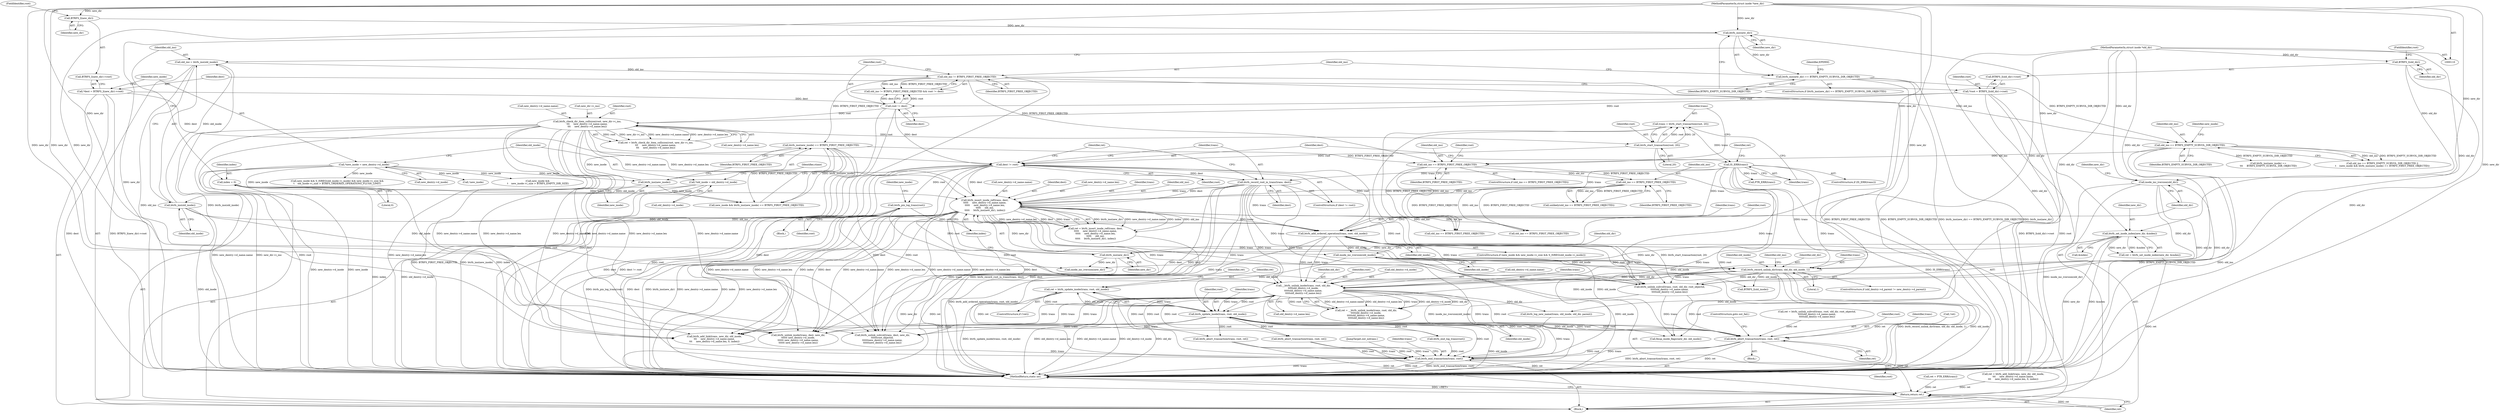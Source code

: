 digraph "0_linux_9c52057c698fb96f8f07e7a4bcf4801a092bda89_0@API" {
"1000465" [label="(Call,ret = btrfs_update_inode(trans, root, old_inode))"];
"1000467" [label="(Call,btrfs_update_inode(trans, root, old_inode))"];
"1000445" [label="(Call,__btrfs_unlink_inode(trans, root, old_dir,\n\t\t\t\t\told_dentry->d_inode,\n\t\t\t\t\told_dentry->d_name.name,\n\t\t\t\t\told_dentry->d_name.len))"];
"1000286" [label="(Call,IS_ERR(trans))"];
"1000280" [label="(Call,trans = btrfs_start_transaction(root, 20))"];
"1000282" [label="(Call,btrfs_start_transaction(root, 20))"];
"1000209" [label="(Call,btrfs_check_dir_item_collision(root, new_dir->i_ino,\n\t\t\t     new_dentry->d_name.name,\n\t\t\t     new_dentry->d_name.len))"];
"1000171" [label="(Call,root != dest)"];
"1000118" [label="(Call,*root = BTRFS_I(old_dir)->root)"];
"1000125" [label="(Call,*dest = BTRFS_I(new_dir)->root)"];
"1000298" [label="(Call,btrfs_record_root_in_trans(trans, dest))"];
"1000295" [label="(Call,dest != root)"];
"1000403" [label="(Call,btrfs_record_unlink_dir(trans, old_dir, old_inode, 1))"];
"1000329" [label="(Call,btrfs_insert_inode_ref(trans, dest,\n\t\t\t\t\t     new_dentry->d_name.name,\n\t\t\t\t\t     new_dentry->d_name.len,\n\t\t\t\t\t     old_ino,\n\t\t\t\t\t     btrfs_ino(new_dir), index))"];
"1000312" [label="(Call,old_ino == BTRFS_FIRST_FREE_OBJECTID)"];
"1000270" [label="(Call,old_ino == BTRFS_FIRST_FREE_OBJECTID)"];
"1000179" [label="(Call,old_ino == BTRFS_EMPTY_SUBVOL_DIR_OBJECTID)"];
"1000168" [label="(Call,old_ino != BTRFS_FIRST_FREE_OBJECTID)"];
"1000154" [label="(Call,old_ino = btrfs_ino(old_inode))"];
"1000156" [label="(Call,btrfs_ino(old_inode))"];
"1000138" [label="(Call,*old_inode = old_dentry->d_inode)"];
"1000159" [label="(Call,btrfs_ino(new_dir) == BTRFS_EMPTY_SUBVOL_DIR_OBJECTID)"];
"1000160" [label="(Call,btrfs_ino(new_dir))"];
"1000128" [label="(Call,BTRFS_I(new_dir))"];
"1000113" [label="(MethodParameterIn,struct inode *new_dir)"];
"1000184" [label="(Call,btrfs_ino(new_inode) == BTRFS_FIRST_FREE_OBJECTID)"];
"1000185" [label="(Call,btrfs_ino(new_inode))"];
"1000132" [label="(Call,*new_inode = new_dentry->d_inode)"];
"1000343" [label="(Call,btrfs_ino(new_dir))"];
"1000303" [label="(Call,btrfs_set_inode_index(new_dir, &index))"];
"1000148" [label="(Call,index = 0)"];
"1000362" [label="(Call,btrfs_add_ordered_operation(trans, root, old_inode))"];
"1000349" [label="(Call,btrfs_pin_log_trans(root))"];
"1000366" [label="(Call,inode_inc_iversion(old_dir))"];
"1000121" [label="(Call,BTRFS_I(old_dir))"];
"1000111" [label="(MethodParameterIn,struct inode *old_dir)"];
"1000370" [label="(Call,inode_inc_iversion(old_inode))"];
"1000474" [label="(Call,btrfs_abort_transaction(trans, root, ret))"];
"1000623" [label="(Call,btrfs_end_transaction(trans, root))"];
"1000638" [label="(Return,return ret;)"];
"1000269" [label="(ControlStructure,if (old_ino == BTRFS_FIRST_FREE_OBJECTID))"];
"1000170" [label="(Identifier,BTRFS_FIRST_FREE_OBJECTID)"];
"1000332" [label="(Call,new_dentry->d_name.name)"];
"1000452" [label="(Call,old_dentry->d_name.name)"];
"1000284" [label="(Literal,20)"];
"1000314" [label="(Identifier,BTRFS_FIRST_FREE_OBJECTID)"];
"1000118" [label="(Call,*root = BTRFS_I(old_dir)->root)"];
"1000207" [label="(Call,ret = btrfs_check_dir_item_collision(root, new_dir->i_ino,\n\t\t\t     new_dentry->d_name.name,\n\t\t\t     new_dentry->d_name.len))"];
"1000249" [label="(Call,new_inode && S_ISREG(old_inode->i_mode) && new_inode->i_size &&\n\t    old_inode->i_size > BTRFS_ORDERED_OPERATIONS_FLUSH_LIMIT)"];
"1000133" [label="(Identifier,new_inode)"];
"1000344" [label="(Identifier,new_dir)"];
"1000404" [label="(Identifier,trans)"];
"1000283" [label="(Identifier,root)"];
"1000491" [label="(Call,btrfs_ino(new_inode) ==\n\t\t\t     BTRFS_EMPTY_SUBVOL_DIR_OBJECTID)"];
"1000210" [label="(Identifier,root)"];
"1000331" [label="(Identifier,dest)"];
"1000171" [label="(Call,root != dest)"];
"1000463" [label="(Call,!ret)"];
"1000178" [label="(Call,old_ino == BTRFS_EMPTY_SUBVOL_DIR_OBJECTID ||\n\t    (new_inode && btrfs_ino(new_inode) == BTRFS_FIRST_FREE_OBJECTID))"];
"1000580" [label="(Call,btrfs_add_link(trans, new_dir, old_inode,\n\t\t\t     new_dentry->d_name.name,\n\t\t\t     new_dentry->d_name.len, 0, index))"];
"1000129" [label="(Identifier,new_dir)"];
"1000289" [label="(Call,ret = PTR_ERR(trans))"];
"1000149" [label="(Identifier,index)"];
"1000410" [label="(Call,old_ino == BTRFS_FIRST_FREE_OBJECTID)"];
"1000123" [label="(FieldIdentifier,root)"];
"1000370" [label="(Call,inode_inc_iversion(old_inode))"];
"1000305" [label="(Call,&index)"];
"1000472" [label="(Identifier,ret)"];
"1000161" [label="(Identifier,new_dir)"];
"1000157" [label="(Identifier,old_inode)"];
"1000134" [label="(Call,new_dentry->d_inode)"];
"1000132" [label="(Call,*new_inode = new_dentry->d_inode)"];
"1000337" [label="(Call,new_dentry->d_name.len)"];
"1000628" [label="(Call,old_ino == BTRFS_FIRST_FREE_OBJECTID)"];
"1000127" [label="(Call,BTRFS_I(new_dir)->root)"];
"1000234" [label="(Call,!new_inode)"];
"1000478" [label="(ControlStructure,goto out_fail;)"];
"1000120" [label="(Call,BTRFS_I(old_dir)->root)"];
"1000620" [label="(Call,btrfs_end_log_trans(root))"];
"1000371" [label="(Identifier,old_inode)"];
"1000424" [label="(Call,ret = btrfs_unlink_subvol(trans, root, old_dir, root_objectid,\n\t\t\t\t\told_dentry->d_name.name,\n\t\t\t\t\told_dentry->d_name.len))"];
"1000271" [label="(Identifier,old_ino)"];
"1000311" [label="(Call,unlikely(old_ino == BTRFS_FIRST_FREE_OBJECTID))"];
"1000343" [label="(Call,btrfs_ino(new_dir))"];
"1000219" [label="(Call,new_dentry->d_name.len)"];
"1000445" [label="(Call,__btrfs_unlink_inode(trans, root, old_dir,\n\t\t\t\t\told_dentry->d_inode,\n\t\t\t\t\told_dentry->d_name.name,\n\t\t\t\t\told_dentry->d_name.len))"];
"1000465" [label="(Call,ret = btrfs_update_inode(trans, root, old_inode))"];
"1000280" [label="(Call,trans = btrfs_start_transaction(root, 20))"];
"1000403" [label="(Call,btrfs_record_unlink_dir(trans, old_dir, old_inode, 1))"];
"1000179" [label="(Call,old_ino == BTRFS_EMPTY_SUBVOL_DIR_OBJECTID)"];
"1000329" [label="(Call,btrfs_insert_inode_ref(trans, dest,\n\t\t\t\t\t     new_dentry->d_name.name,\n\t\t\t\t\t     new_dentry->d_name.len,\n\t\t\t\t\t     old_ino,\n\t\t\t\t\t     btrfs_ino(new_dir), index))"];
"1000474" [label="(Call,btrfs_abort_transaction(trans, root, ret))"];
"1000180" [label="(Identifier,old_ino)"];
"1000626" [label="(JumpTarget,out_notrans:)"];
"1000446" [label="(Identifier,trans)"];
"1000125" [label="(Call,*dest = BTRFS_I(new_dir)->root)"];
"1000303" [label="(Call,btrfs_set_inode_index(new_dir, &index))"];
"1000173" [label="(Identifier,dest)"];
"1000128" [label="(Call,BTRFS_I(new_dir))"];
"1000407" [label="(Literal,1)"];
"1000419" [label="(Call,BTRFS_I(old_inode))"];
"1000313" [label="(Identifier,old_ino)"];
"1000638" [label="(Return,return ret;)"];
"1000466" [label="(Identifier,ret)"];
"1000470" [label="(Identifier,old_inode)"];
"1000287" [label="(Identifier,trans)"];
"1000476" [label="(Identifier,root)"];
"1000462" [label="(ControlStructure,if (!ret))"];
"1000138" [label="(Call,*old_inode = old_dentry->d_inode)"];
"1000469" [label="(Identifier,root)"];
"1000406" [label="(Identifier,old_inode)"];
"1000473" [label="(Block,)"];
"1000162" [label="(Identifier,BTRFS_EMPTY_SUBVOL_DIR_OBJECTID)"];
"1000304" [label="(Identifier,new_dir)"];
"1000302" [label="(Identifier,ret)"];
"1000130" [label="(FieldIdentifier,root)"];
"1000285" [label="(ControlStructure,if (IS_ERR(trans)))"];
"1000475" [label="(Identifier,trans)"];
"1000184" [label="(Call,btrfs_ino(new_inode) == BTRFS_FIRST_FREE_OBJECTID)"];
"1000291" [label="(Call,PTR_ERR(trans))"];
"1000367" [label="(Identifier,old_dir)"];
"1000277" [label="(Identifier,root)"];
"1000624" [label="(Identifier,trans)"];
"1000172" [label="(Identifier,root)"];
"1000140" [label="(Call,old_dentry->d_inode)"];
"1000301" [label="(Call,ret = btrfs_set_inode_index(new_dir, &index))"];
"1000345" [label="(Identifier,index)"];
"1000139" [label="(Identifier,old_inode)"];
"1000122" [label="(Identifier,old_dir)"];
"1000395" [label="(ControlStructure,if (old_dentry->d_parent != new_dentry->d_parent))"];
"1000183" [label="(Identifier,new_inode)"];
"1000575" [label="(Call,fixup_inode_flags(new_dir, old_inode))"];
"1000126" [label="(Identifier,dest)"];
"1000148" [label="(Call,index = 0)"];
"1000270" [label="(Call,old_ino == BTRFS_FIRST_FREE_OBJECTID)"];
"1000615" [label="(Call,btrfs_log_new_name(trans, old_inode, old_dir, parent))"];
"1000457" [label="(Call,old_dentry->d_name.len)"];
"1000363" [label="(Identifier,trans)"];
"1000158" [label="(ControlStructure,if (btrfs_ino(new_dir) == BTRFS_EMPTY_SUBVOL_DIR_OBJECTID))"];
"1000426" [label="(Call,btrfs_unlink_subvol(trans, root, old_dir, root_objectid,\n\t\t\t\t\told_dentry->d_name.name,\n\t\t\t\t\told_dentry->d_name.len))"];
"1000364" [label="(Identifier,root)"];
"1000154" [label="(Call,old_ino = btrfs_ino(old_inode))"];
"1000186" [label="(Identifier,new_inode)"];
"1000362" [label="(Call,btrfs_add_ordered_operation(trans, root, old_inode))"];
"1000330" [label="(Identifier,trans)"];
"1000366" [label="(Call,inode_inc_iversion(old_dir))"];
"1000411" [label="(Identifier,old_ino)"];
"1000326" [label="(Block,)"];
"1000640" [label="(MethodReturn,static int)"];
"1000368" [label="(Call,inode_inc_iversion(new_dir))"];
"1000167" [label="(Call,old_ino != BTRFS_FIRST_FREE_OBJECTID && root != dest)"];
"1000121" [label="(Call,BTRFS_I(old_dir))"];
"1000295" [label="(Call,dest != root)"];
"1000623" [label="(Call,btrfs_end_transaction(trans, root))"];
"1000185" [label="(Call,btrfs_ino(new_inode))"];
"1000351" [label="(ControlStructure,if (new_inode && new_inode->i_size && S_ISREG(old_inode->i_mode)))"];
"1000155" [label="(Identifier,old_ino)"];
"1000350" [label="(Identifier,root)"];
"1000639" [label="(Identifier,ret)"];
"1000168" [label="(Call,old_ino != BTRFS_FIRST_FREE_OBJECTID)"];
"1000297" [label="(Identifier,root)"];
"1000182" [label="(Call,new_inode && btrfs_ino(new_inode) == BTRFS_FIRST_FREE_OBJECTID)"];
"1000298" [label="(Call,btrfs_record_root_in_trans(trans, dest))"];
"1000272" [label="(Identifier,BTRFS_FIRST_FREE_OBJECTID)"];
"1000290" [label="(Identifier,ret)"];
"1000349" [label="(Call,btrfs_pin_log_trans(root))"];
"1000300" [label="(Identifier,dest)"];
"1000165" [label="(Identifier,EPERM)"];
"1000531" [label="(Call,btrfs_unlink_inode(trans, dest, new_dir,\n\t\t\t\t\t\t new_dentry->d_inode,\n\t\t\t\t\t\t new_dentry->d_name.name,\n\t\t\t\t\t\t new_dentry->d_name.len))"];
"1000281" [label="(Identifier,trans)"];
"1000197" [label="(Call,new_inode &&\n \t    new_inode->i_size > BTRFS_EMPTY_DIR_SIZE)"];
"1000299" [label="(Identifier,trans)"];
"1000169" [label="(Identifier,old_ino)"];
"1000296" [label="(Identifier,dest)"];
"1000113" [label="(MethodParameterIn,struct inode *new_dir)"];
"1000214" [label="(Call,new_dentry->d_name.name)"];
"1000570" [label="(Call,btrfs_abort_transaction(trans, root, ret))"];
"1000111" [label="(MethodParameterIn,struct inode *old_dir)"];
"1000448" [label="(Identifier,old_dir)"];
"1000327" [label="(Call,ret = btrfs_insert_inode_ref(trans, dest,\n\t\t\t\t\t     new_dentry->d_name.name,\n\t\t\t\t\t     new_dentry->d_name.len,\n\t\t\t\t\t     old_ino,\n\t\t\t\t\t     btrfs_ino(new_dir), index))"];
"1000160" [label="(Call,btrfs_ino(new_dir))"];
"1000187" [label="(Identifier,BTRFS_FIRST_FREE_OBJECTID)"];
"1000365" [label="(Identifier,old_inode)"];
"1000286" [label="(Call,IS_ERR(trans))"];
"1000294" [label="(ControlStructure,if (dest != root))"];
"1000468" [label="(Identifier,trans)"];
"1000209" [label="(Call,btrfs_check_dir_item_collision(root, new_dir->i_ino,\n\t\t\t     new_dentry->d_name.name,\n\t\t\t     new_dentry->d_name.len))"];
"1000447" [label="(Identifier,root)"];
"1000342" [label="(Identifier,old_ino)"];
"1000369" [label="(Identifier,new_dir)"];
"1000181" [label="(Identifier,BTRFS_EMPTY_SUBVOL_DIR_OBJECTID)"];
"1000150" [label="(Literal,0)"];
"1000374" [label="(Identifier,old_dir)"];
"1000506" [label="(Call,btrfs_unlink_subvol(trans, dest, new_dir,\n\t\t\t\t\t\troot_objectid,\n\t\t\t\t\t\tnew_dentry->d_name.name,\n\t\t\t\t\t\tnew_dentry->d_name.len))"];
"1000599" [label="(Call,btrfs_abort_transaction(trans, root, ret))"];
"1000477" [label="(Identifier,ret)"];
"1000115" [label="(Block,)"];
"1000449" [label="(Call,old_dentry->d_inode)"];
"1000312" [label="(Call,old_ino == BTRFS_FIRST_FREE_OBJECTID)"];
"1000467" [label="(Call,btrfs_update_inode(trans, root, old_inode))"];
"1000282" [label="(Call,btrfs_start_transaction(root, 20))"];
"1000625" [label="(Identifier,root)"];
"1000156" [label="(Call,btrfs_ino(old_inode))"];
"1000353" [label="(Identifier,new_inode)"];
"1000578" [label="(Call,ret = btrfs_add_link(trans, new_dir, old_inode,\n\t\t\t     new_dentry->d_name.name,\n\t\t\t     new_dentry->d_name.len, 0, index))"];
"1000405" [label="(Identifier,old_dir)"];
"1000159" [label="(Call,btrfs_ino(new_dir) == BTRFS_EMPTY_SUBVOL_DIR_OBJECTID)"];
"1000443" [label="(Call,ret = __btrfs_unlink_inode(trans, root, old_dir,\n\t\t\t\t\told_dentry->d_inode,\n\t\t\t\t\told_dentry->d_name.name,\n\t\t\t\t\told_dentry->d_name.len))"];
"1000119" [label="(Identifier,root)"];
"1000211" [label="(Call,new_dir->i_ino)"];
"1000145" [label="(Identifier,ctime)"];
"1000465" -> "1000462"  [label="AST: "];
"1000465" -> "1000467"  [label="CFG: "];
"1000466" -> "1000465"  [label="AST: "];
"1000467" -> "1000465"  [label="AST: "];
"1000472" -> "1000465"  [label="CFG: "];
"1000465" -> "1000640"  [label="DDG: btrfs_update_inode(trans, root, old_inode)"];
"1000467" -> "1000465"  [label="DDG: trans"];
"1000467" -> "1000465"  [label="DDG: root"];
"1000467" -> "1000465"  [label="DDG: old_inode"];
"1000465" -> "1000474"  [label="DDG: ret"];
"1000467" -> "1000470"  [label="CFG: "];
"1000468" -> "1000467"  [label="AST: "];
"1000469" -> "1000467"  [label="AST: "];
"1000470" -> "1000467"  [label="AST: "];
"1000467" -> "1000640"  [label="DDG: old_inode"];
"1000445" -> "1000467"  [label="DDG: trans"];
"1000445" -> "1000467"  [label="DDG: root"];
"1000403" -> "1000467"  [label="DDG: old_inode"];
"1000370" -> "1000467"  [label="DDG: old_inode"];
"1000467" -> "1000474"  [label="DDG: trans"];
"1000467" -> "1000474"  [label="DDG: root"];
"1000467" -> "1000506"  [label="DDG: trans"];
"1000467" -> "1000531"  [label="DDG: trans"];
"1000467" -> "1000570"  [label="DDG: root"];
"1000467" -> "1000575"  [label="DDG: old_inode"];
"1000467" -> "1000580"  [label="DDG: trans"];
"1000467" -> "1000599"  [label="DDG: root"];
"1000467" -> "1000620"  [label="DDG: root"];
"1000467" -> "1000623"  [label="DDG: root"];
"1000445" -> "1000443"  [label="AST: "];
"1000445" -> "1000457"  [label="CFG: "];
"1000446" -> "1000445"  [label="AST: "];
"1000447" -> "1000445"  [label="AST: "];
"1000448" -> "1000445"  [label="AST: "];
"1000449" -> "1000445"  [label="AST: "];
"1000452" -> "1000445"  [label="AST: "];
"1000457" -> "1000445"  [label="AST: "];
"1000443" -> "1000445"  [label="CFG: "];
"1000445" -> "1000640"  [label="DDG: old_dentry->d_name.len"];
"1000445" -> "1000640"  [label="DDG: old_dentry->d_name.name"];
"1000445" -> "1000640"  [label="DDG: old_dentry->d_inode"];
"1000445" -> "1000640"  [label="DDG: old_dir"];
"1000445" -> "1000443"  [label="DDG: old_dentry->d_name.name"];
"1000445" -> "1000443"  [label="DDG: old_dentry->d_name.len"];
"1000445" -> "1000443"  [label="DDG: trans"];
"1000445" -> "1000443"  [label="DDG: old_dentry->d_inode"];
"1000445" -> "1000443"  [label="DDG: old_dir"];
"1000445" -> "1000443"  [label="DDG: root"];
"1000286" -> "1000445"  [label="DDG: trans"];
"1000298" -> "1000445"  [label="DDG: trans"];
"1000403" -> "1000445"  [label="DDG: trans"];
"1000403" -> "1000445"  [label="DDG: old_dir"];
"1000329" -> "1000445"  [label="DDG: trans"];
"1000362" -> "1000445"  [label="DDG: trans"];
"1000362" -> "1000445"  [label="DDG: root"];
"1000349" -> "1000445"  [label="DDG: root"];
"1000295" -> "1000445"  [label="DDG: root"];
"1000366" -> "1000445"  [label="DDG: old_dir"];
"1000111" -> "1000445"  [label="DDG: old_dir"];
"1000445" -> "1000474"  [label="DDG: trans"];
"1000445" -> "1000474"  [label="DDG: root"];
"1000445" -> "1000506"  [label="DDG: trans"];
"1000445" -> "1000531"  [label="DDG: trans"];
"1000445" -> "1000570"  [label="DDG: root"];
"1000445" -> "1000580"  [label="DDG: trans"];
"1000445" -> "1000599"  [label="DDG: root"];
"1000445" -> "1000615"  [label="DDG: old_dir"];
"1000445" -> "1000620"  [label="DDG: root"];
"1000445" -> "1000623"  [label="DDG: root"];
"1000286" -> "1000285"  [label="AST: "];
"1000286" -> "1000287"  [label="CFG: "];
"1000287" -> "1000286"  [label="AST: "];
"1000290" -> "1000286"  [label="CFG: "];
"1000296" -> "1000286"  [label="CFG: "];
"1000286" -> "1000640"  [label="DDG: IS_ERR(trans)"];
"1000280" -> "1000286"  [label="DDG: trans"];
"1000286" -> "1000291"  [label="DDG: trans"];
"1000286" -> "1000298"  [label="DDG: trans"];
"1000286" -> "1000329"  [label="DDG: trans"];
"1000286" -> "1000362"  [label="DDG: trans"];
"1000286" -> "1000403"  [label="DDG: trans"];
"1000286" -> "1000426"  [label="DDG: trans"];
"1000286" -> "1000623"  [label="DDG: trans"];
"1000280" -> "1000115"  [label="AST: "];
"1000280" -> "1000282"  [label="CFG: "];
"1000281" -> "1000280"  [label="AST: "];
"1000282" -> "1000280"  [label="AST: "];
"1000287" -> "1000280"  [label="CFG: "];
"1000280" -> "1000640"  [label="DDG: btrfs_start_transaction(root, 20)"];
"1000282" -> "1000280"  [label="DDG: root"];
"1000282" -> "1000280"  [label="DDG: 20"];
"1000282" -> "1000284"  [label="CFG: "];
"1000283" -> "1000282"  [label="AST: "];
"1000284" -> "1000282"  [label="AST: "];
"1000282" -> "1000640"  [label="DDG: root"];
"1000209" -> "1000282"  [label="DDG: root"];
"1000282" -> "1000295"  [label="DDG: root"];
"1000209" -> "1000207"  [label="AST: "];
"1000209" -> "1000219"  [label="CFG: "];
"1000210" -> "1000209"  [label="AST: "];
"1000211" -> "1000209"  [label="AST: "];
"1000214" -> "1000209"  [label="AST: "];
"1000219" -> "1000209"  [label="AST: "];
"1000207" -> "1000209"  [label="CFG: "];
"1000209" -> "1000640"  [label="DDG: root"];
"1000209" -> "1000640"  [label="DDG: new_dentry->d_name.len"];
"1000209" -> "1000640"  [label="DDG: new_dentry->d_name.name"];
"1000209" -> "1000640"  [label="DDG: new_dir->i_ino"];
"1000209" -> "1000207"  [label="DDG: root"];
"1000209" -> "1000207"  [label="DDG: new_dir->i_ino"];
"1000209" -> "1000207"  [label="DDG: new_dentry->d_name.name"];
"1000209" -> "1000207"  [label="DDG: new_dentry->d_name.len"];
"1000171" -> "1000209"  [label="DDG: root"];
"1000118" -> "1000209"  [label="DDG: root"];
"1000209" -> "1000329"  [label="DDG: new_dentry->d_name.name"];
"1000209" -> "1000329"  [label="DDG: new_dentry->d_name.len"];
"1000209" -> "1000506"  [label="DDG: new_dentry->d_name.name"];
"1000209" -> "1000506"  [label="DDG: new_dentry->d_name.len"];
"1000209" -> "1000531"  [label="DDG: new_dentry->d_name.name"];
"1000209" -> "1000531"  [label="DDG: new_dentry->d_name.len"];
"1000209" -> "1000580"  [label="DDG: new_dentry->d_name.name"];
"1000209" -> "1000580"  [label="DDG: new_dentry->d_name.len"];
"1000171" -> "1000167"  [label="AST: "];
"1000171" -> "1000173"  [label="CFG: "];
"1000172" -> "1000171"  [label="AST: "];
"1000173" -> "1000171"  [label="AST: "];
"1000167" -> "1000171"  [label="CFG: "];
"1000171" -> "1000640"  [label="DDG: root"];
"1000171" -> "1000640"  [label="DDG: dest"];
"1000171" -> "1000167"  [label="DDG: root"];
"1000171" -> "1000167"  [label="DDG: dest"];
"1000118" -> "1000171"  [label="DDG: root"];
"1000125" -> "1000171"  [label="DDG: dest"];
"1000171" -> "1000295"  [label="DDG: dest"];
"1000118" -> "1000115"  [label="AST: "];
"1000118" -> "1000120"  [label="CFG: "];
"1000119" -> "1000118"  [label="AST: "];
"1000120" -> "1000118"  [label="AST: "];
"1000126" -> "1000118"  [label="CFG: "];
"1000118" -> "1000640"  [label="DDG: BTRFS_I(old_dir)->root"];
"1000118" -> "1000640"  [label="DDG: root"];
"1000125" -> "1000115"  [label="AST: "];
"1000125" -> "1000127"  [label="CFG: "];
"1000126" -> "1000125"  [label="AST: "];
"1000127" -> "1000125"  [label="AST: "];
"1000133" -> "1000125"  [label="CFG: "];
"1000125" -> "1000640"  [label="DDG: dest"];
"1000125" -> "1000640"  [label="DDG: BTRFS_I(new_dir)->root"];
"1000125" -> "1000295"  [label="DDG: dest"];
"1000298" -> "1000294"  [label="AST: "];
"1000298" -> "1000300"  [label="CFG: "];
"1000299" -> "1000298"  [label="AST: "];
"1000300" -> "1000298"  [label="AST: "];
"1000302" -> "1000298"  [label="CFG: "];
"1000298" -> "1000640"  [label="DDG: btrfs_record_root_in_trans(trans, dest)"];
"1000298" -> "1000640"  [label="DDG: dest"];
"1000295" -> "1000298"  [label="DDG: dest"];
"1000298" -> "1000329"  [label="DDG: trans"];
"1000298" -> "1000329"  [label="DDG: dest"];
"1000298" -> "1000362"  [label="DDG: trans"];
"1000298" -> "1000403"  [label="DDG: trans"];
"1000298" -> "1000426"  [label="DDG: trans"];
"1000298" -> "1000506"  [label="DDG: dest"];
"1000298" -> "1000531"  [label="DDG: dest"];
"1000298" -> "1000623"  [label="DDG: trans"];
"1000295" -> "1000294"  [label="AST: "];
"1000295" -> "1000297"  [label="CFG: "];
"1000296" -> "1000295"  [label="AST: "];
"1000297" -> "1000295"  [label="AST: "];
"1000299" -> "1000295"  [label="CFG: "];
"1000302" -> "1000295"  [label="CFG: "];
"1000295" -> "1000640"  [label="DDG: dest"];
"1000295" -> "1000640"  [label="DDG: dest != root"];
"1000295" -> "1000329"  [label="DDG: dest"];
"1000295" -> "1000349"  [label="DDG: root"];
"1000295" -> "1000362"  [label="DDG: root"];
"1000295" -> "1000426"  [label="DDG: root"];
"1000295" -> "1000506"  [label="DDG: dest"];
"1000295" -> "1000531"  [label="DDG: dest"];
"1000295" -> "1000623"  [label="DDG: root"];
"1000403" -> "1000395"  [label="AST: "];
"1000403" -> "1000407"  [label="CFG: "];
"1000404" -> "1000403"  [label="AST: "];
"1000405" -> "1000403"  [label="AST: "];
"1000406" -> "1000403"  [label="AST: "];
"1000407" -> "1000403"  [label="AST: "];
"1000411" -> "1000403"  [label="CFG: "];
"1000403" -> "1000640"  [label="DDG: btrfs_record_unlink_dir(trans, old_dir, old_inode, 1)"];
"1000403" -> "1000640"  [label="DDG: old_inode"];
"1000329" -> "1000403"  [label="DDG: trans"];
"1000362" -> "1000403"  [label="DDG: trans"];
"1000366" -> "1000403"  [label="DDG: old_dir"];
"1000111" -> "1000403"  [label="DDG: old_dir"];
"1000370" -> "1000403"  [label="DDG: old_inode"];
"1000403" -> "1000419"  [label="DDG: old_inode"];
"1000403" -> "1000426"  [label="DDG: trans"];
"1000403" -> "1000426"  [label="DDG: old_dir"];
"1000403" -> "1000575"  [label="DDG: old_inode"];
"1000329" -> "1000327"  [label="AST: "];
"1000329" -> "1000345"  [label="CFG: "];
"1000330" -> "1000329"  [label="AST: "];
"1000331" -> "1000329"  [label="AST: "];
"1000332" -> "1000329"  [label="AST: "];
"1000337" -> "1000329"  [label="AST: "];
"1000342" -> "1000329"  [label="AST: "];
"1000343" -> "1000329"  [label="AST: "];
"1000345" -> "1000329"  [label="AST: "];
"1000327" -> "1000329"  [label="CFG: "];
"1000329" -> "1000640"  [label="DDG: dest"];
"1000329" -> "1000640"  [label="DDG: btrfs_ino(new_dir)"];
"1000329" -> "1000640"  [label="DDG: new_dentry->d_name.name"];
"1000329" -> "1000640"  [label="DDG: index"];
"1000329" -> "1000640"  [label="DDG: new_dentry->d_name.len"];
"1000329" -> "1000327"  [label="DDG: btrfs_ino(new_dir)"];
"1000329" -> "1000327"  [label="DDG: new_dentry->d_name.name"];
"1000329" -> "1000327"  [label="DDG: index"];
"1000329" -> "1000327"  [label="DDG: old_ino"];
"1000329" -> "1000327"  [label="DDG: new_dentry->d_name.len"];
"1000329" -> "1000327"  [label="DDG: dest"];
"1000329" -> "1000327"  [label="DDG: trans"];
"1000312" -> "1000329"  [label="DDG: old_ino"];
"1000343" -> "1000329"  [label="DDG: new_dir"];
"1000148" -> "1000329"  [label="DDG: index"];
"1000329" -> "1000362"  [label="DDG: trans"];
"1000329" -> "1000410"  [label="DDG: old_ino"];
"1000329" -> "1000426"  [label="DDG: trans"];
"1000329" -> "1000506"  [label="DDG: dest"];
"1000329" -> "1000506"  [label="DDG: new_dentry->d_name.name"];
"1000329" -> "1000506"  [label="DDG: new_dentry->d_name.len"];
"1000329" -> "1000531"  [label="DDG: dest"];
"1000329" -> "1000531"  [label="DDG: new_dentry->d_name.name"];
"1000329" -> "1000531"  [label="DDG: new_dentry->d_name.len"];
"1000329" -> "1000580"  [label="DDG: new_dentry->d_name.name"];
"1000329" -> "1000580"  [label="DDG: new_dentry->d_name.len"];
"1000329" -> "1000580"  [label="DDG: index"];
"1000329" -> "1000623"  [label="DDG: trans"];
"1000329" -> "1000628"  [label="DDG: old_ino"];
"1000312" -> "1000311"  [label="AST: "];
"1000312" -> "1000314"  [label="CFG: "];
"1000313" -> "1000312"  [label="AST: "];
"1000314" -> "1000312"  [label="AST: "];
"1000311" -> "1000312"  [label="CFG: "];
"1000312" -> "1000311"  [label="DDG: old_ino"];
"1000312" -> "1000311"  [label="DDG: BTRFS_FIRST_FREE_OBJECTID"];
"1000270" -> "1000312"  [label="DDG: old_ino"];
"1000270" -> "1000312"  [label="DDG: BTRFS_FIRST_FREE_OBJECTID"];
"1000312" -> "1000410"  [label="DDG: old_ino"];
"1000312" -> "1000410"  [label="DDG: BTRFS_FIRST_FREE_OBJECTID"];
"1000312" -> "1000628"  [label="DDG: BTRFS_FIRST_FREE_OBJECTID"];
"1000270" -> "1000269"  [label="AST: "];
"1000270" -> "1000272"  [label="CFG: "];
"1000271" -> "1000270"  [label="AST: "];
"1000272" -> "1000270"  [label="AST: "];
"1000277" -> "1000270"  [label="CFG: "];
"1000281" -> "1000270"  [label="CFG: "];
"1000179" -> "1000270"  [label="DDG: old_ino"];
"1000184" -> "1000270"  [label="DDG: BTRFS_FIRST_FREE_OBJECTID"];
"1000168" -> "1000270"  [label="DDG: BTRFS_FIRST_FREE_OBJECTID"];
"1000270" -> "1000628"  [label="DDG: old_ino"];
"1000270" -> "1000628"  [label="DDG: BTRFS_FIRST_FREE_OBJECTID"];
"1000179" -> "1000178"  [label="AST: "];
"1000179" -> "1000181"  [label="CFG: "];
"1000180" -> "1000179"  [label="AST: "];
"1000181" -> "1000179"  [label="AST: "];
"1000183" -> "1000179"  [label="CFG: "];
"1000178" -> "1000179"  [label="CFG: "];
"1000179" -> "1000640"  [label="DDG: BTRFS_EMPTY_SUBVOL_DIR_OBJECTID"];
"1000179" -> "1000640"  [label="DDG: old_ino"];
"1000179" -> "1000178"  [label="DDG: old_ino"];
"1000179" -> "1000178"  [label="DDG: BTRFS_EMPTY_SUBVOL_DIR_OBJECTID"];
"1000168" -> "1000179"  [label="DDG: old_ino"];
"1000159" -> "1000179"  [label="DDG: BTRFS_EMPTY_SUBVOL_DIR_OBJECTID"];
"1000179" -> "1000491"  [label="DDG: BTRFS_EMPTY_SUBVOL_DIR_OBJECTID"];
"1000168" -> "1000167"  [label="AST: "];
"1000168" -> "1000170"  [label="CFG: "];
"1000169" -> "1000168"  [label="AST: "];
"1000170" -> "1000168"  [label="AST: "];
"1000172" -> "1000168"  [label="CFG: "];
"1000167" -> "1000168"  [label="CFG: "];
"1000168" -> "1000640"  [label="DDG: old_ino"];
"1000168" -> "1000640"  [label="DDG: BTRFS_FIRST_FREE_OBJECTID"];
"1000168" -> "1000167"  [label="DDG: old_ino"];
"1000168" -> "1000167"  [label="DDG: BTRFS_FIRST_FREE_OBJECTID"];
"1000154" -> "1000168"  [label="DDG: old_ino"];
"1000168" -> "1000184"  [label="DDG: BTRFS_FIRST_FREE_OBJECTID"];
"1000154" -> "1000115"  [label="AST: "];
"1000154" -> "1000156"  [label="CFG: "];
"1000155" -> "1000154"  [label="AST: "];
"1000156" -> "1000154"  [label="AST: "];
"1000161" -> "1000154"  [label="CFG: "];
"1000154" -> "1000640"  [label="DDG: old_ino"];
"1000154" -> "1000640"  [label="DDG: btrfs_ino(old_inode)"];
"1000156" -> "1000154"  [label="DDG: old_inode"];
"1000156" -> "1000157"  [label="CFG: "];
"1000157" -> "1000156"  [label="AST: "];
"1000156" -> "1000640"  [label="DDG: old_inode"];
"1000138" -> "1000156"  [label="DDG: old_inode"];
"1000156" -> "1000362"  [label="DDG: old_inode"];
"1000156" -> "1000370"  [label="DDG: old_inode"];
"1000138" -> "1000115"  [label="AST: "];
"1000138" -> "1000140"  [label="CFG: "];
"1000139" -> "1000138"  [label="AST: "];
"1000140" -> "1000138"  [label="AST: "];
"1000145" -> "1000138"  [label="CFG: "];
"1000138" -> "1000640"  [label="DDG: old_dentry->d_inode"];
"1000159" -> "1000158"  [label="AST: "];
"1000159" -> "1000162"  [label="CFG: "];
"1000160" -> "1000159"  [label="AST: "];
"1000162" -> "1000159"  [label="AST: "];
"1000165" -> "1000159"  [label="CFG: "];
"1000169" -> "1000159"  [label="CFG: "];
"1000159" -> "1000640"  [label="DDG: btrfs_ino(new_dir) == BTRFS_EMPTY_SUBVOL_DIR_OBJECTID"];
"1000159" -> "1000640"  [label="DDG: btrfs_ino(new_dir)"];
"1000159" -> "1000640"  [label="DDG: BTRFS_EMPTY_SUBVOL_DIR_OBJECTID"];
"1000160" -> "1000159"  [label="DDG: new_dir"];
"1000160" -> "1000161"  [label="CFG: "];
"1000161" -> "1000160"  [label="AST: "];
"1000162" -> "1000160"  [label="CFG: "];
"1000160" -> "1000640"  [label="DDG: new_dir"];
"1000128" -> "1000160"  [label="DDG: new_dir"];
"1000113" -> "1000160"  [label="DDG: new_dir"];
"1000160" -> "1000303"  [label="DDG: new_dir"];
"1000128" -> "1000127"  [label="AST: "];
"1000128" -> "1000129"  [label="CFG: "];
"1000129" -> "1000128"  [label="AST: "];
"1000130" -> "1000128"  [label="CFG: "];
"1000113" -> "1000128"  [label="DDG: new_dir"];
"1000113" -> "1000110"  [label="AST: "];
"1000113" -> "1000640"  [label="DDG: new_dir"];
"1000113" -> "1000303"  [label="DDG: new_dir"];
"1000113" -> "1000343"  [label="DDG: new_dir"];
"1000113" -> "1000368"  [label="DDG: new_dir"];
"1000113" -> "1000506"  [label="DDG: new_dir"];
"1000113" -> "1000531"  [label="DDG: new_dir"];
"1000113" -> "1000575"  [label="DDG: new_dir"];
"1000113" -> "1000580"  [label="DDG: new_dir"];
"1000184" -> "1000182"  [label="AST: "];
"1000184" -> "1000187"  [label="CFG: "];
"1000185" -> "1000184"  [label="AST: "];
"1000187" -> "1000184"  [label="AST: "];
"1000182" -> "1000184"  [label="CFG: "];
"1000184" -> "1000640"  [label="DDG: BTRFS_FIRST_FREE_OBJECTID"];
"1000184" -> "1000640"  [label="DDG: btrfs_ino(new_inode)"];
"1000184" -> "1000182"  [label="DDG: btrfs_ino(new_inode)"];
"1000184" -> "1000182"  [label="DDG: BTRFS_FIRST_FREE_OBJECTID"];
"1000185" -> "1000184"  [label="DDG: new_inode"];
"1000185" -> "1000186"  [label="CFG: "];
"1000186" -> "1000185"  [label="AST: "];
"1000187" -> "1000185"  [label="CFG: "];
"1000185" -> "1000182"  [label="DDG: new_inode"];
"1000132" -> "1000185"  [label="DDG: new_inode"];
"1000132" -> "1000115"  [label="AST: "];
"1000132" -> "1000134"  [label="CFG: "];
"1000133" -> "1000132"  [label="AST: "];
"1000134" -> "1000132"  [label="AST: "];
"1000139" -> "1000132"  [label="CFG: "];
"1000132" -> "1000640"  [label="DDG: new_dentry->d_inode"];
"1000132" -> "1000640"  [label="DDG: new_inode"];
"1000132" -> "1000182"  [label="DDG: new_inode"];
"1000132" -> "1000197"  [label="DDG: new_inode"];
"1000132" -> "1000234"  [label="DDG: new_inode"];
"1000132" -> "1000249"  [label="DDG: new_inode"];
"1000343" -> "1000344"  [label="CFG: "];
"1000344" -> "1000343"  [label="AST: "];
"1000345" -> "1000343"  [label="CFG: "];
"1000343" -> "1000640"  [label="DDG: new_dir"];
"1000303" -> "1000343"  [label="DDG: new_dir"];
"1000343" -> "1000368"  [label="DDG: new_dir"];
"1000303" -> "1000301"  [label="AST: "];
"1000303" -> "1000305"  [label="CFG: "];
"1000304" -> "1000303"  [label="AST: "];
"1000305" -> "1000303"  [label="AST: "];
"1000301" -> "1000303"  [label="CFG: "];
"1000303" -> "1000640"  [label="DDG: new_dir"];
"1000303" -> "1000640"  [label="DDG: &index"];
"1000303" -> "1000301"  [label="DDG: new_dir"];
"1000303" -> "1000301"  [label="DDG: &index"];
"1000303" -> "1000368"  [label="DDG: new_dir"];
"1000148" -> "1000115"  [label="AST: "];
"1000148" -> "1000150"  [label="CFG: "];
"1000149" -> "1000148"  [label="AST: "];
"1000150" -> "1000148"  [label="AST: "];
"1000155" -> "1000148"  [label="CFG: "];
"1000148" -> "1000640"  [label="DDG: index"];
"1000148" -> "1000580"  [label="DDG: index"];
"1000362" -> "1000351"  [label="AST: "];
"1000362" -> "1000365"  [label="CFG: "];
"1000363" -> "1000362"  [label="AST: "];
"1000364" -> "1000362"  [label="AST: "];
"1000365" -> "1000362"  [label="AST: "];
"1000367" -> "1000362"  [label="CFG: "];
"1000362" -> "1000640"  [label="DDG: btrfs_add_ordered_operation(trans, root, old_inode)"];
"1000349" -> "1000362"  [label="DDG: root"];
"1000362" -> "1000370"  [label="DDG: old_inode"];
"1000362" -> "1000426"  [label="DDG: trans"];
"1000362" -> "1000426"  [label="DDG: root"];
"1000349" -> "1000326"  [label="AST: "];
"1000349" -> "1000350"  [label="CFG: "];
"1000350" -> "1000349"  [label="AST: "];
"1000353" -> "1000349"  [label="CFG: "];
"1000349" -> "1000640"  [label="DDG: btrfs_pin_log_trans(root)"];
"1000349" -> "1000426"  [label="DDG: root"];
"1000366" -> "1000115"  [label="AST: "];
"1000366" -> "1000367"  [label="CFG: "];
"1000367" -> "1000366"  [label="AST: "];
"1000369" -> "1000366"  [label="CFG: "];
"1000366" -> "1000640"  [label="DDG: inode_inc_iversion(old_dir)"];
"1000121" -> "1000366"  [label="DDG: old_dir"];
"1000111" -> "1000366"  [label="DDG: old_dir"];
"1000366" -> "1000426"  [label="DDG: old_dir"];
"1000121" -> "1000120"  [label="AST: "];
"1000121" -> "1000122"  [label="CFG: "];
"1000122" -> "1000121"  [label="AST: "];
"1000123" -> "1000121"  [label="CFG: "];
"1000121" -> "1000640"  [label="DDG: old_dir"];
"1000111" -> "1000121"  [label="DDG: old_dir"];
"1000111" -> "1000110"  [label="AST: "];
"1000111" -> "1000640"  [label="DDG: old_dir"];
"1000111" -> "1000426"  [label="DDG: old_dir"];
"1000111" -> "1000615"  [label="DDG: old_dir"];
"1000370" -> "1000115"  [label="AST: "];
"1000370" -> "1000371"  [label="CFG: "];
"1000371" -> "1000370"  [label="AST: "];
"1000374" -> "1000370"  [label="CFG: "];
"1000370" -> "1000640"  [label="DDG: inode_inc_iversion(old_inode)"];
"1000370" -> "1000640"  [label="DDG: old_inode"];
"1000370" -> "1000419"  [label="DDG: old_inode"];
"1000370" -> "1000575"  [label="DDG: old_inode"];
"1000474" -> "1000473"  [label="AST: "];
"1000474" -> "1000477"  [label="CFG: "];
"1000475" -> "1000474"  [label="AST: "];
"1000476" -> "1000474"  [label="AST: "];
"1000477" -> "1000474"  [label="AST: "];
"1000478" -> "1000474"  [label="CFG: "];
"1000474" -> "1000640"  [label="DDG: btrfs_abort_transaction(trans, root, ret)"];
"1000474" -> "1000640"  [label="DDG: ret"];
"1000426" -> "1000474"  [label="DDG: trans"];
"1000426" -> "1000474"  [label="DDG: root"];
"1000424" -> "1000474"  [label="DDG: ret"];
"1000463" -> "1000474"  [label="DDG: ret"];
"1000474" -> "1000623"  [label="DDG: trans"];
"1000474" -> "1000623"  [label="DDG: root"];
"1000474" -> "1000638"  [label="DDG: ret"];
"1000623" -> "1000115"  [label="AST: "];
"1000623" -> "1000625"  [label="CFG: "];
"1000624" -> "1000623"  [label="AST: "];
"1000625" -> "1000623"  [label="AST: "];
"1000626" -> "1000623"  [label="CFG: "];
"1000623" -> "1000640"  [label="DDG: btrfs_end_transaction(trans, root)"];
"1000623" -> "1000640"  [label="DDG: trans"];
"1000623" -> "1000640"  [label="DDG: root"];
"1000570" -> "1000623"  [label="DDG: trans"];
"1000570" -> "1000623"  [label="DDG: root"];
"1000615" -> "1000623"  [label="DDG: trans"];
"1000599" -> "1000623"  [label="DDG: trans"];
"1000599" -> "1000623"  [label="DDG: root"];
"1000580" -> "1000623"  [label="DDG: trans"];
"1000426" -> "1000623"  [label="DDG: root"];
"1000620" -> "1000623"  [label="DDG: root"];
"1000638" -> "1000115"  [label="AST: "];
"1000638" -> "1000639"  [label="CFG: "];
"1000639" -> "1000638"  [label="AST: "];
"1000640" -> "1000638"  [label="CFG: "];
"1000638" -> "1000640"  [label="DDG: <RET>"];
"1000639" -> "1000638"  [label="DDG: ret"];
"1000578" -> "1000638"  [label="DDG: ret"];
"1000289" -> "1000638"  [label="DDG: ret"];
"1000599" -> "1000638"  [label="DDG: ret"];
"1000327" -> "1000638"  [label="DDG: ret"];
"1000301" -> "1000638"  [label="DDG: ret"];
"1000570" -> "1000638"  [label="DDG: ret"];
}
